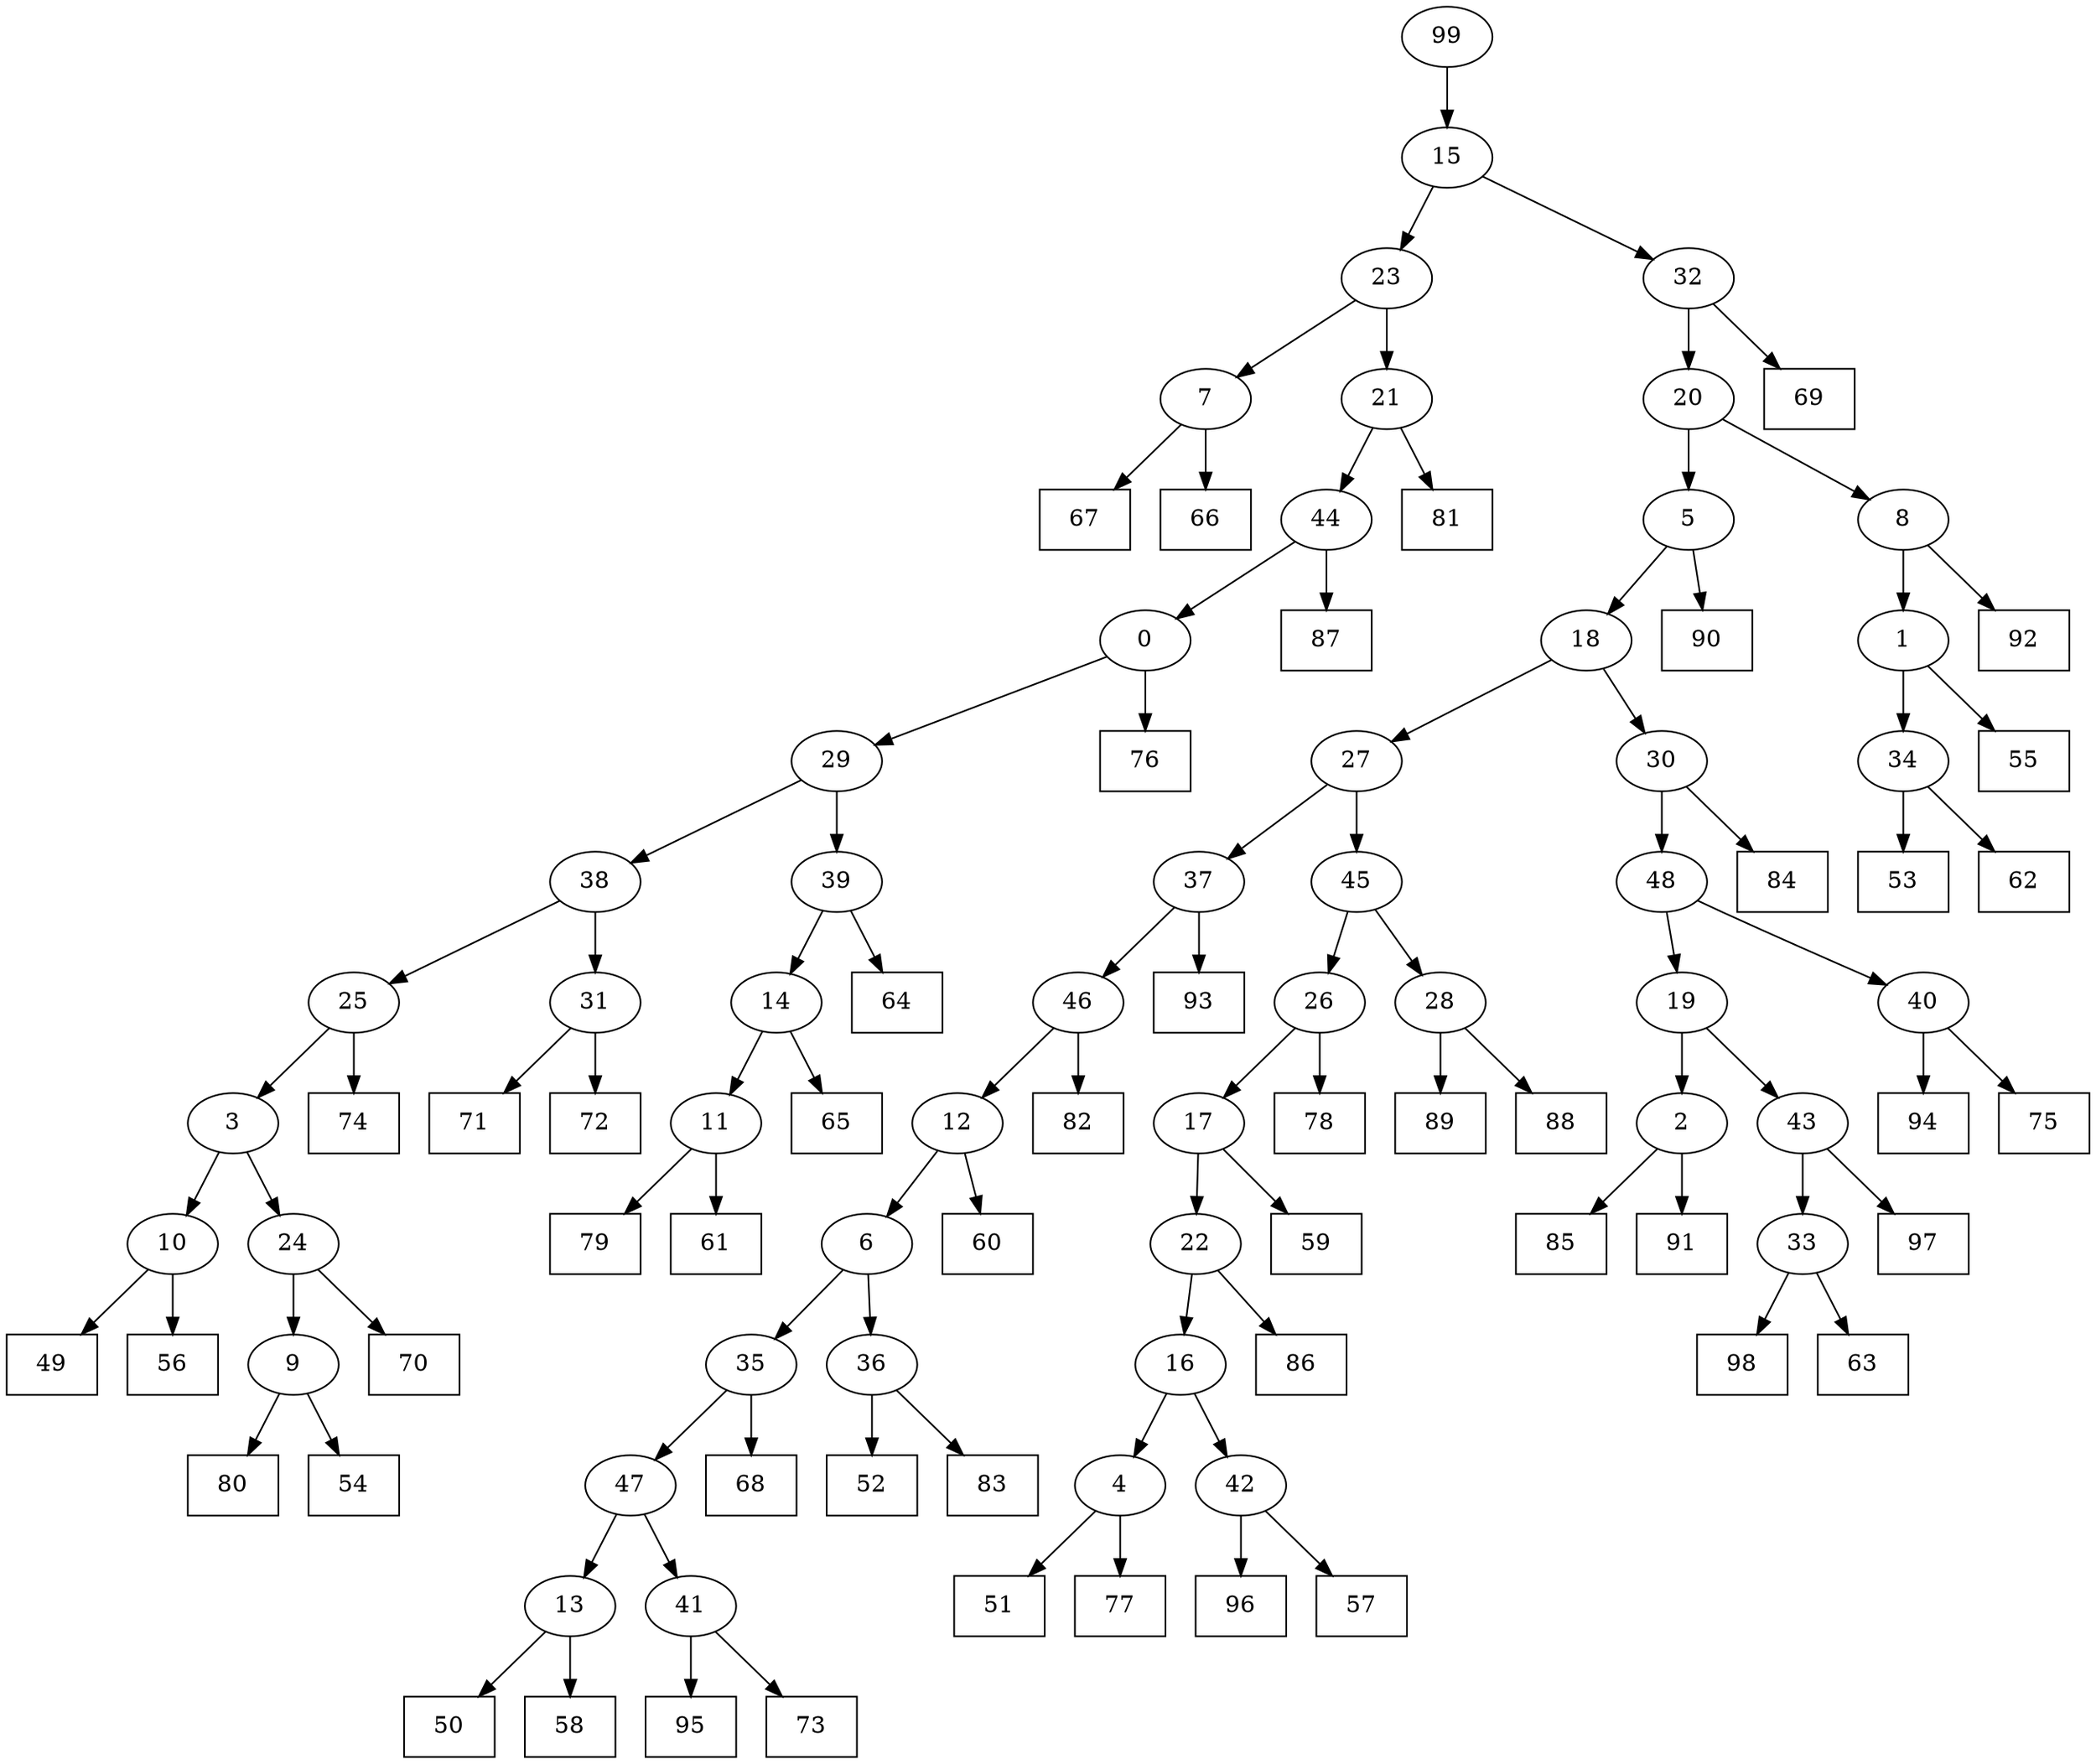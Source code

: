digraph G {
0[label="0"];
1[label="1"];
2[label="2"];
3[label="3"];
4[label="4"];
5[label="5"];
6[label="6"];
7[label="7"];
8[label="8"];
9[label="9"];
10[label="10"];
11[label="11"];
12[label="12"];
13[label="13"];
14[label="14"];
15[label="15"];
16[label="16"];
17[label="17"];
18[label="18"];
19[label="19"];
20[label="20"];
21[label="21"];
22[label="22"];
23[label="23"];
24[label="24"];
25[label="25"];
26[label="26"];
27[label="27"];
28[label="28"];
29[label="29"];
30[label="30"];
31[label="31"];
32[label="32"];
33[label="33"];
34[label="34"];
35[label="35"];
36[label="36"];
37[label="37"];
38[label="38"];
39[label="39"];
40[label="40"];
41[label="41"];
42[label="42"];
43[label="43"];
44[label="44"];
45[label="45"];
46[label="46"];
47[label="47"];
48[label="48"];
49[shape=box,label="98"];
50[shape=box,label="51"];
51[shape=box,label="89"];
52[shape=box,label="49"];
53[shape=box,label="95"];
54[shape=box,label="85"];
55[shape=box,label="64"];
56[shape=box,label="53"];
57[shape=box,label="96"];
58[shape=box,label="56"];
59[shape=box,label="70"];
60[shape=box,label="94"];
61[shape=box,label="71"];
62[shape=box,label="87"];
63[shape=box,label="62"];
64[shape=box,label="79"];
65[shape=box,label="82"];
66[shape=box,label="69"];
67[shape=box,label="88"];
68[shape=box,label="57"];
69[shape=box,label="97"];
70[shape=box,label="91"];
71[shape=box,label="63"];
72[shape=box,label="80"];
73[shape=box,label="50"];
74[shape=box,label="68"];
75[shape=box,label="81"];
76[shape=box,label="93"];
77[shape=box,label="84"];
78[shape=box,label="72"];
79[shape=box,label="52"];
80[shape=box,label="55"];
81[shape=box,label="90"];
82[shape=box,label="92"];
83[shape=box,label="58"];
84[shape=box,label="59"];
85[shape=box,label="54"];
86[shape=box,label="75"];
87[shape=box,label="74"];
88[shape=box,label="67"];
89[shape=box,label="60"];
90[shape=box,label="61"];
91[shape=box,label="66"];
92[shape=box,label="83"];
93[shape=box,label="65"];
94[shape=box,label="73"];
95[shape=box,label="77"];
96[shape=box,label="78"];
97[shape=box,label="86"];
98[shape=box,label="76"];
99[label="99"];
0->98 ;
40->60 ;
39->55 ;
46->12 ;
7->88 ;
41->94 ;
21->44 ;
36->79 ;
36->92 ;
10->58 ;
37->76 ;
8->82 ;
43->33 ;
39->14 ;
13->73 ;
46->65 ;
35->74 ;
28->67 ;
37->46 ;
12->89 ;
24->59 ;
45->28 ;
25->87 ;
16->4 ;
4->95 ;
33->71 ;
18->30 ;
18->27 ;
27->37 ;
7->91 ;
30->77 ;
12->6 ;
29->39 ;
31->61 ;
23->21 ;
33->49 ;
42->68 ;
38->25 ;
34->56 ;
15->23 ;
22->97 ;
3->24 ;
16->42 ;
42->57 ;
21->75 ;
31->78 ;
10->52 ;
2->54 ;
6->35 ;
17->84 ;
25->3 ;
3->10 ;
6->36 ;
32->20 ;
30->48 ;
44->62 ;
1->80 ;
41->53 ;
32->66 ;
5->81 ;
35->47 ;
34->63 ;
11->64 ;
47->41 ;
17->22 ;
22->16 ;
14->93 ;
19->2 ;
2->70 ;
9->72 ;
26->96 ;
47->13 ;
13->83 ;
26->17 ;
23->7 ;
20->8 ;
28->51 ;
19->43 ;
48->19 ;
48->40 ;
40->86 ;
14->11 ;
11->90 ;
99->15 ;
15->32 ;
43->69 ;
45->26 ;
44->0 ;
8->1 ;
1->34 ;
27->45 ;
24->9 ;
9->85 ;
4->50 ;
20->5 ;
5->18 ;
38->31 ;
0->29 ;
29->38 ;
}
